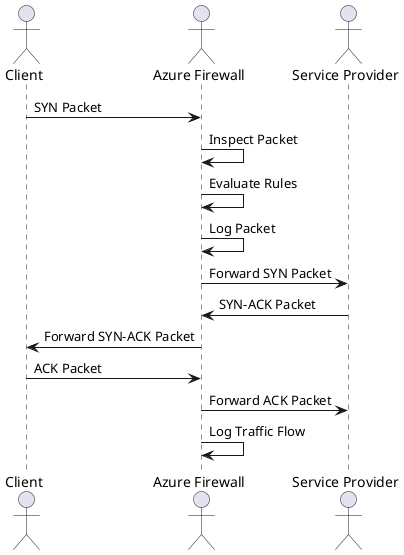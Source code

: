 @startuml

actor Client
actor "Azure Firewall" as AF
actor "Service Provider" as SP

Client -> AF: SYN Packet
AF -> AF: Inspect Packet
AF -> AF: Evaluate Rules
AF -> AF: Log Packet
AF -> SP: Forward SYN Packet

SP -> AF: SYN-ACK Packet
AF -> Client: Forward SYN-ACK Packet
Client -> AF: ACK Packet
AF -> SP: Forward ACK Packet
AF -> AF: Log Traffic Flow

@enduml
